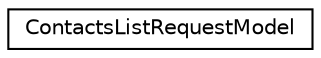 digraph G
{
  edge [fontname="Helvetica",fontsize="10",labelfontname="Helvetica",labelfontsize="10"];
  node [fontname="Helvetica",fontsize="10",shape=record];
  rankdir="LR";
  Node1 [label="ContactsListRequestModel",height=0.2,width=0.4,color="black", fillcolor="white", style="filled",URL="$interface_contacts_list_request_model.html"];
}
